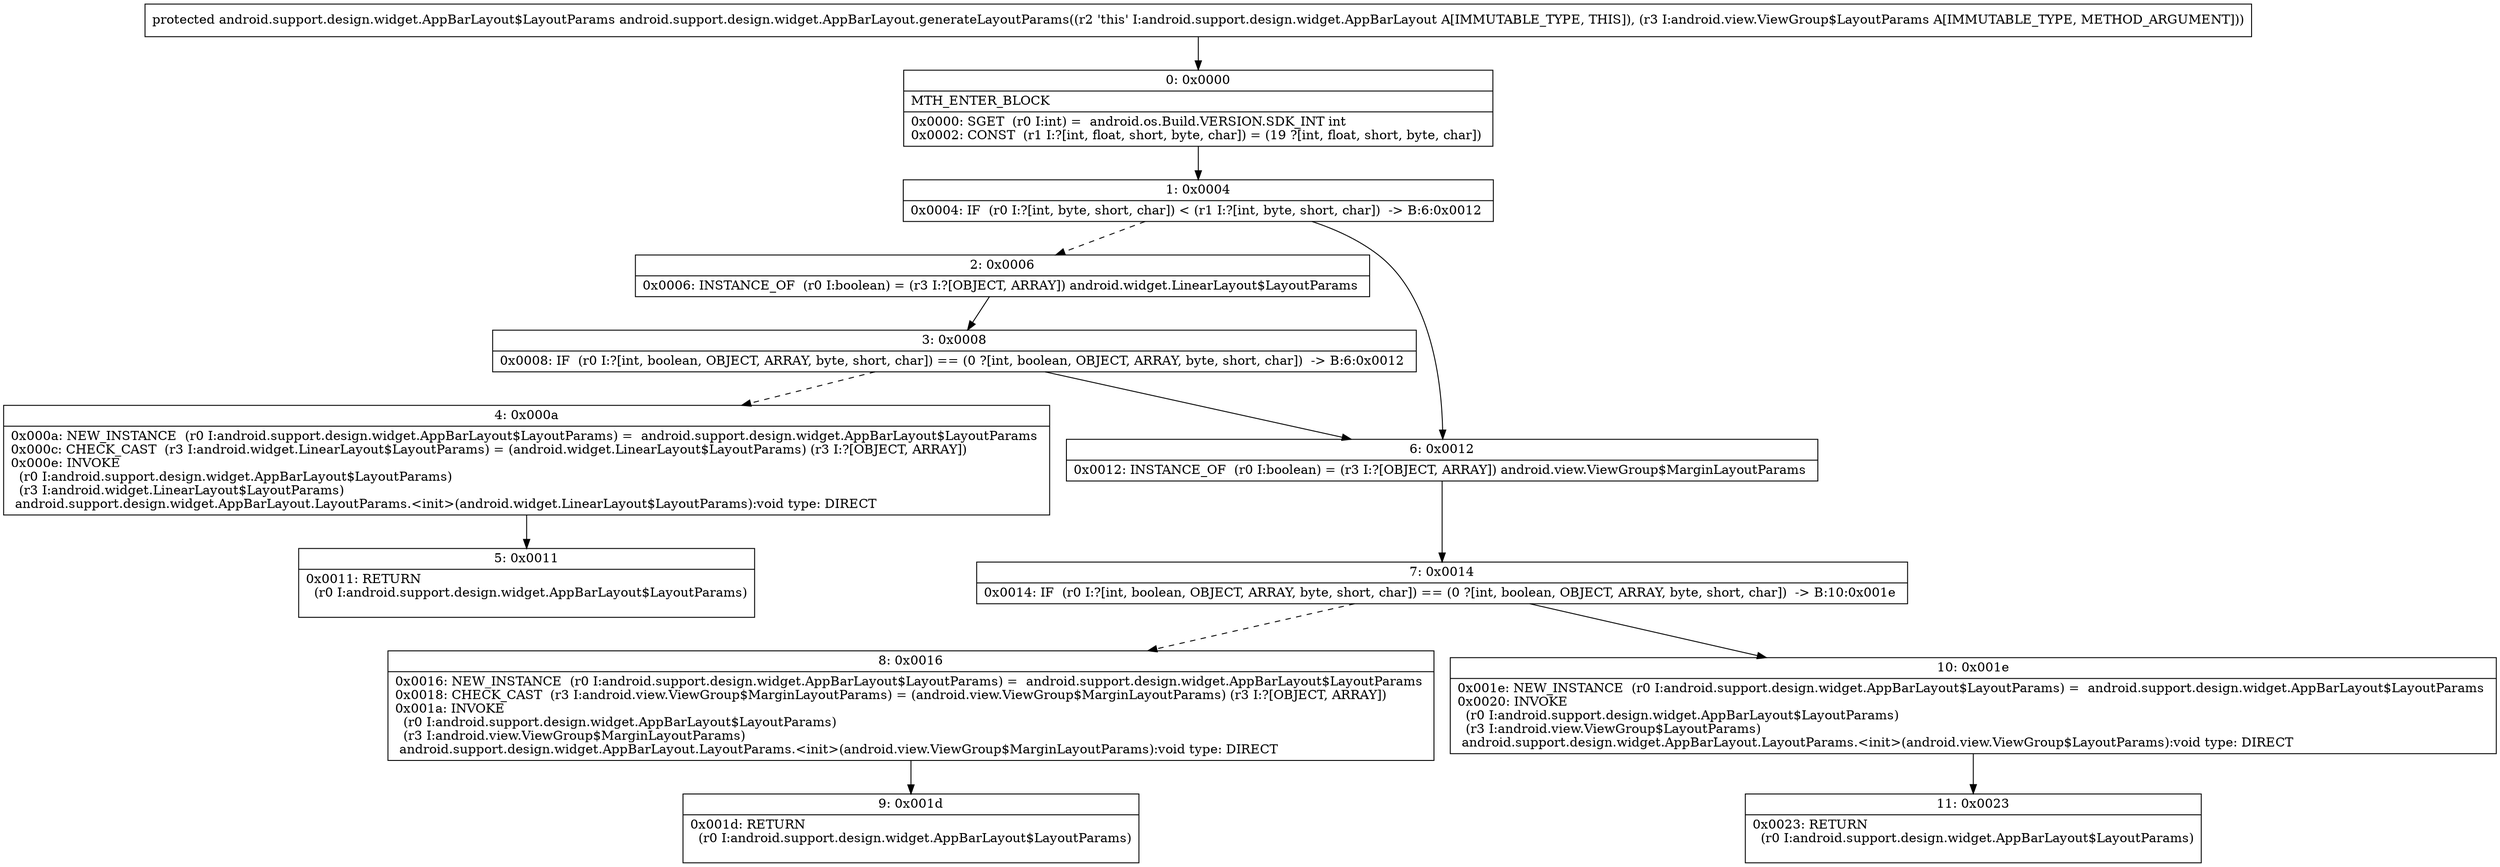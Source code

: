 digraph "CFG forandroid.support.design.widget.AppBarLayout.generateLayoutParams(Landroid\/view\/ViewGroup$LayoutParams;)Landroid\/support\/design\/widget\/AppBarLayout$LayoutParams;" {
Node_0 [shape=record,label="{0\:\ 0x0000|MTH_ENTER_BLOCK\l|0x0000: SGET  (r0 I:int) =  android.os.Build.VERSION.SDK_INT int \l0x0002: CONST  (r1 I:?[int, float, short, byte, char]) = (19 ?[int, float, short, byte, char]) \l}"];
Node_1 [shape=record,label="{1\:\ 0x0004|0x0004: IF  (r0 I:?[int, byte, short, char]) \< (r1 I:?[int, byte, short, char])  \-\> B:6:0x0012 \l}"];
Node_2 [shape=record,label="{2\:\ 0x0006|0x0006: INSTANCE_OF  (r0 I:boolean) = (r3 I:?[OBJECT, ARRAY]) android.widget.LinearLayout$LayoutParams \l}"];
Node_3 [shape=record,label="{3\:\ 0x0008|0x0008: IF  (r0 I:?[int, boolean, OBJECT, ARRAY, byte, short, char]) == (0 ?[int, boolean, OBJECT, ARRAY, byte, short, char])  \-\> B:6:0x0012 \l}"];
Node_4 [shape=record,label="{4\:\ 0x000a|0x000a: NEW_INSTANCE  (r0 I:android.support.design.widget.AppBarLayout$LayoutParams) =  android.support.design.widget.AppBarLayout$LayoutParams \l0x000c: CHECK_CAST  (r3 I:android.widget.LinearLayout$LayoutParams) = (android.widget.LinearLayout$LayoutParams) (r3 I:?[OBJECT, ARRAY]) \l0x000e: INVOKE  \l  (r0 I:android.support.design.widget.AppBarLayout$LayoutParams)\l  (r3 I:android.widget.LinearLayout$LayoutParams)\l android.support.design.widget.AppBarLayout.LayoutParams.\<init\>(android.widget.LinearLayout$LayoutParams):void type: DIRECT \l}"];
Node_5 [shape=record,label="{5\:\ 0x0011|0x0011: RETURN  \l  (r0 I:android.support.design.widget.AppBarLayout$LayoutParams)\l \l}"];
Node_6 [shape=record,label="{6\:\ 0x0012|0x0012: INSTANCE_OF  (r0 I:boolean) = (r3 I:?[OBJECT, ARRAY]) android.view.ViewGroup$MarginLayoutParams \l}"];
Node_7 [shape=record,label="{7\:\ 0x0014|0x0014: IF  (r0 I:?[int, boolean, OBJECT, ARRAY, byte, short, char]) == (0 ?[int, boolean, OBJECT, ARRAY, byte, short, char])  \-\> B:10:0x001e \l}"];
Node_8 [shape=record,label="{8\:\ 0x0016|0x0016: NEW_INSTANCE  (r0 I:android.support.design.widget.AppBarLayout$LayoutParams) =  android.support.design.widget.AppBarLayout$LayoutParams \l0x0018: CHECK_CAST  (r3 I:android.view.ViewGroup$MarginLayoutParams) = (android.view.ViewGroup$MarginLayoutParams) (r3 I:?[OBJECT, ARRAY]) \l0x001a: INVOKE  \l  (r0 I:android.support.design.widget.AppBarLayout$LayoutParams)\l  (r3 I:android.view.ViewGroup$MarginLayoutParams)\l android.support.design.widget.AppBarLayout.LayoutParams.\<init\>(android.view.ViewGroup$MarginLayoutParams):void type: DIRECT \l}"];
Node_9 [shape=record,label="{9\:\ 0x001d|0x001d: RETURN  \l  (r0 I:android.support.design.widget.AppBarLayout$LayoutParams)\l \l}"];
Node_10 [shape=record,label="{10\:\ 0x001e|0x001e: NEW_INSTANCE  (r0 I:android.support.design.widget.AppBarLayout$LayoutParams) =  android.support.design.widget.AppBarLayout$LayoutParams \l0x0020: INVOKE  \l  (r0 I:android.support.design.widget.AppBarLayout$LayoutParams)\l  (r3 I:android.view.ViewGroup$LayoutParams)\l android.support.design.widget.AppBarLayout.LayoutParams.\<init\>(android.view.ViewGroup$LayoutParams):void type: DIRECT \l}"];
Node_11 [shape=record,label="{11\:\ 0x0023|0x0023: RETURN  \l  (r0 I:android.support.design.widget.AppBarLayout$LayoutParams)\l \l}"];
MethodNode[shape=record,label="{protected android.support.design.widget.AppBarLayout$LayoutParams android.support.design.widget.AppBarLayout.generateLayoutParams((r2 'this' I:android.support.design.widget.AppBarLayout A[IMMUTABLE_TYPE, THIS]), (r3 I:android.view.ViewGroup$LayoutParams A[IMMUTABLE_TYPE, METHOD_ARGUMENT])) }"];
MethodNode -> Node_0;
Node_0 -> Node_1;
Node_1 -> Node_2[style=dashed];
Node_1 -> Node_6;
Node_2 -> Node_3;
Node_3 -> Node_4[style=dashed];
Node_3 -> Node_6;
Node_4 -> Node_5;
Node_6 -> Node_7;
Node_7 -> Node_8[style=dashed];
Node_7 -> Node_10;
Node_8 -> Node_9;
Node_10 -> Node_11;
}

